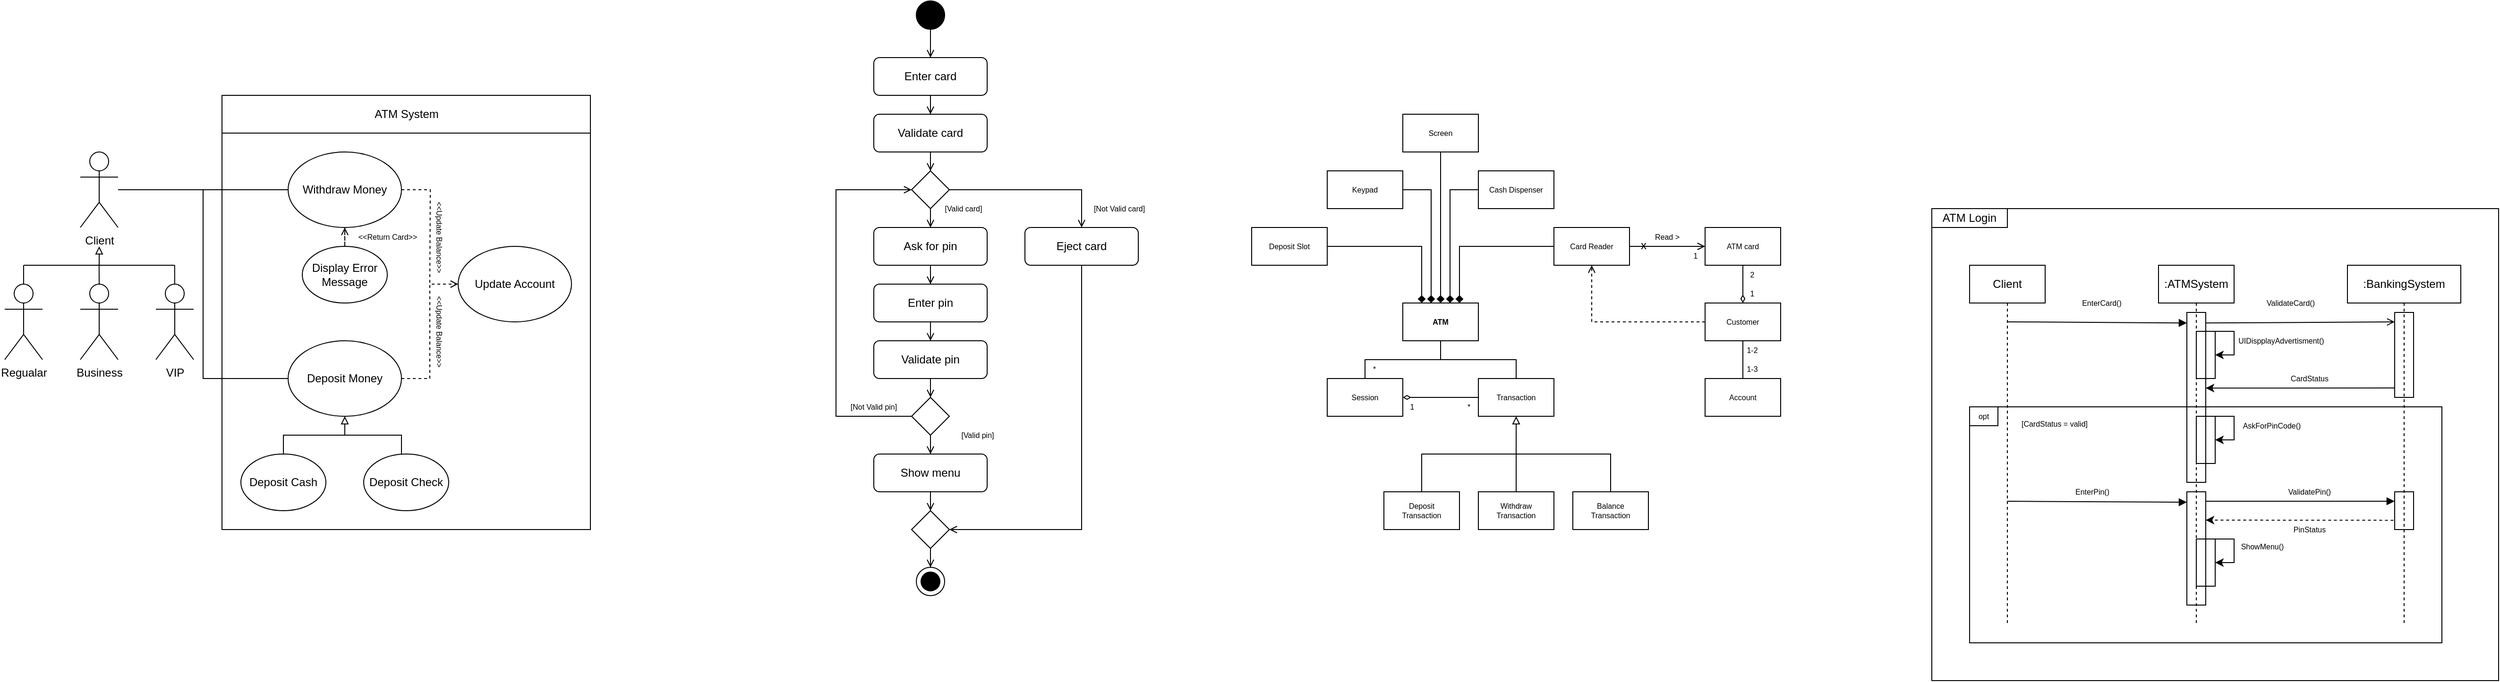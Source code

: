<mxfile version="20.8.20" type="github">
  <diagram name="Page-1" id="Xrk3vmYjyASCG5vWuM8d">
    <mxGraphModel dx="2074" dy="1524" grid="1" gridSize="10" guides="1" tooltips="1" connect="1" arrows="1" fold="1" page="0" pageScale="1" pageWidth="827" pageHeight="1169" math="0" shadow="0">
      <root>
        <mxCell id="0" />
        <mxCell id="1" parent="0" />
        <mxCell id="UOV3KoV53A0_I6vJ0iLD-105" value="" style="rounded=0;whiteSpace=wrap;html=1;fontSize=12;fillColor=none;" vertex="1" parent="1">
          <mxGeometry x="2200" y="190" width="500" height="250" as="geometry" />
        </mxCell>
        <mxCell id="UOV3KoV53A0_I6vJ0iLD-34" value="" style="group" vertex="1" connectable="0" parent="1">
          <mxGeometry x="120" y="-140" width="620" height="460" as="geometry" />
        </mxCell>
        <mxCell id="UOV3KoV53A0_I6vJ0iLD-2" value="" style="rounded=0;whiteSpace=wrap;html=1;fillColor=none;container=0;" vertex="1" parent="UOV3KoV53A0_I6vJ0iLD-34">
          <mxGeometry x="230" width="390" height="460" as="geometry" />
        </mxCell>
        <mxCell id="UOV3KoV53A0_I6vJ0iLD-3" value="" style="rounded=0;whiteSpace=wrap;html=1;fillColor=none;container=0;" vertex="1" parent="UOV3KoV53A0_I6vJ0iLD-34">
          <mxGeometry x="230" y="40" width="390" height="420" as="geometry" />
        </mxCell>
        <mxCell id="47yV9xnVyOMwIdODHVqi-1" value="Client" style="shape=umlActor;verticalLabelPosition=bottom;verticalAlign=top;html=1;outlineConnect=0;container=0;" parent="UOV3KoV53A0_I6vJ0iLD-34" vertex="1">
          <mxGeometry x="80" y="60" width="40" height="80" as="geometry" />
        </mxCell>
        <mxCell id="47yV9xnVyOMwIdODHVqi-2" value="Business" style="shape=umlActor;verticalLabelPosition=bottom;verticalAlign=top;html=1;outlineConnect=0;container=0;" parent="UOV3KoV53A0_I6vJ0iLD-34" vertex="1">
          <mxGeometry x="80" y="200" width="40" height="80" as="geometry" />
        </mxCell>
        <mxCell id="47yV9xnVyOMwIdODHVqi-3" value="Regualar" style="shape=umlActor;verticalLabelPosition=bottom;verticalAlign=top;html=1;outlineConnect=0;container=0;" parent="UOV3KoV53A0_I6vJ0iLD-34" vertex="1">
          <mxGeometry y="200" width="40" height="80" as="geometry" />
        </mxCell>
        <mxCell id="47yV9xnVyOMwIdODHVqi-4" value="VIP" style="shape=umlActor;verticalLabelPosition=bottom;verticalAlign=top;html=1;outlineConnect=0;container=0;" parent="UOV3KoV53A0_I6vJ0iLD-34" vertex="1">
          <mxGeometry x="160" y="200" width="40" height="80" as="geometry" />
        </mxCell>
        <mxCell id="47yV9xnVyOMwIdODHVqi-5" value="" style="endArrow=none;html=1;rounded=0;exitX=0.5;exitY=0;exitDx=0;exitDy=0;exitPerimeter=0;endFill=0;" parent="UOV3KoV53A0_I6vJ0iLD-34" source="47yV9xnVyOMwIdODHVqi-3" edge="1">
          <mxGeometry width="50" height="50" relative="1" as="geometry">
            <mxPoint x="-20" y="170" as="sourcePoint" />
            <mxPoint x="20" y="180" as="targetPoint" />
          </mxGeometry>
        </mxCell>
        <mxCell id="47yV9xnVyOMwIdODHVqi-6" value="" style="endArrow=none;html=1;rounded=0;endFill=0;exitX=0.5;exitY=0;exitDx=0;exitDy=0;exitPerimeter=0;" parent="UOV3KoV53A0_I6vJ0iLD-34" source="47yV9xnVyOMwIdODHVqi-2" edge="1">
          <mxGeometry width="50" height="50" relative="1" as="geometry">
            <mxPoint x="100" y="190" as="sourcePoint" />
            <mxPoint x="99.9" y="180" as="targetPoint" />
          </mxGeometry>
        </mxCell>
        <mxCell id="47yV9xnVyOMwIdODHVqi-7" value="" style="endArrow=none;html=1;rounded=0;exitX=0.5;exitY=0;exitDx=0;exitDy=0;exitPerimeter=0;endFill=0;" parent="UOV3KoV53A0_I6vJ0iLD-34" edge="1">
          <mxGeometry width="50" height="50" relative="1" as="geometry">
            <mxPoint x="179.9" y="200" as="sourcePoint" />
            <mxPoint x="179.9" y="180" as="targetPoint" />
          </mxGeometry>
        </mxCell>
        <mxCell id="47yV9xnVyOMwIdODHVqi-8" value="" style="endArrow=none;html=1;rounded=0;endFill=0;" parent="UOV3KoV53A0_I6vJ0iLD-34" edge="1">
          <mxGeometry width="50" height="50" relative="1" as="geometry">
            <mxPoint x="20" y="180" as="sourcePoint" />
            <mxPoint x="180" y="180" as="targetPoint" />
          </mxGeometry>
        </mxCell>
        <mxCell id="47yV9xnVyOMwIdODHVqi-9" value="" style="endArrow=block;html=1;rounded=0;endFill=0;" parent="UOV3KoV53A0_I6vJ0iLD-34" edge="1">
          <mxGeometry width="50" height="50" relative="1" as="geometry">
            <mxPoint x="100" y="180" as="sourcePoint" />
            <mxPoint x="100" y="160" as="targetPoint" />
          </mxGeometry>
        </mxCell>
        <mxCell id="47yV9xnVyOMwIdODHVqi-25" style="edgeStyle=orthogonalEdgeStyle;rounded=0;orthogonalLoop=1;jettySize=auto;html=1;fontSize=8;endArrow=none;endFill=0;" parent="UOV3KoV53A0_I6vJ0iLD-34" source="47yV9xnVyOMwIdODHVqi-10" target="47yV9xnVyOMwIdODHVqi-1" edge="1">
          <mxGeometry relative="1" as="geometry" />
        </mxCell>
        <mxCell id="47yV9xnVyOMwIdODHVqi-26" style="edgeStyle=orthogonalEdgeStyle;rounded=0;orthogonalLoop=1;jettySize=auto;html=1;fontSize=8;endArrow=none;endFill=0;" parent="UOV3KoV53A0_I6vJ0iLD-34" source="47yV9xnVyOMwIdODHVqi-15" edge="1">
          <mxGeometry relative="1" as="geometry">
            <mxPoint x="120" y="100" as="targetPoint" />
            <Array as="points">
              <mxPoint x="210" y="300" />
              <mxPoint x="210" y="100" />
            </Array>
          </mxGeometry>
        </mxCell>
        <mxCell id="47yV9xnVyOMwIdODHVqi-17" style="edgeStyle=orthogonalEdgeStyle;rounded=0;orthogonalLoop=1;jettySize=auto;html=1;dashed=1;fontSize=8;endArrow=none;endFill=0;" parent="UOV3KoV53A0_I6vJ0iLD-34" source="47yV9xnVyOMwIdODHVqi-10" edge="1">
          <mxGeometry relative="1" as="geometry">
            <mxPoint x="450" y="200" as="targetPoint" />
          </mxGeometry>
        </mxCell>
        <mxCell id="47yV9xnVyOMwIdODHVqi-10" value="Withdraw Money" style="ellipse;whiteSpace=wrap;html=1;container=0;" parent="UOV3KoV53A0_I6vJ0iLD-34" vertex="1">
          <mxGeometry x="300" y="60" width="120" height="80" as="geometry" />
        </mxCell>
        <mxCell id="47yV9xnVyOMwIdODHVqi-12" style="edgeStyle=orthogonalEdgeStyle;rounded=0;orthogonalLoop=1;jettySize=auto;html=1;entryX=0.5;entryY=1;entryDx=0;entryDy=0;endArrow=open;endFill=0;dashed=1;" parent="UOV3KoV53A0_I6vJ0iLD-34" source="47yV9xnVyOMwIdODHVqi-11" target="47yV9xnVyOMwIdODHVqi-10" edge="1">
          <mxGeometry relative="1" as="geometry" />
        </mxCell>
        <mxCell id="47yV9xnVyOMwIdODHVqi-11" value="Display Error Message" style="ellipse;whiteSpace=wrap;html=1;container=0;" parent="UOV3KoV53A0_I6vJ0iLD-34" vertex="1">
          <mxGeometry x="315" y="160" width="90" height="60" as="geometry" />
        </mxCell>
        <mxCell id="47yV9xnVyOMwIdODHVqi-13" value="&amp;lt;&amp;lt;Return Card&amp;gt;&amp;gt;" style="text;html=1;align=center;verticalAlign=middle;resizable=0;points=[];autosize=1;strokeColor=none;fillColor=none;rotation=0;fontSize=8;container=0;" parent="UOV3KoV53A0_I6vJ0iLD-34" vertex="1">
          <mxGeometry x="360" y="140" width="90" height="20" as="geometry" />
        </mxCell>
        <mxCell id="47yV9xnVyOMwIdODHVqi-14" value="Update Account" style="ellipse;whiteSpace=wrap;html=1;container=0;" parent="UOV3KoV53A0_I6vJ0iLD-34" vertex="1">
          <mxGeometry x="480" y="160" width="120" height="80" as="geometry" />
        </mxCell>
        <mxCell id="47yV9xnVyOMwIdODHVqi-16" style="edgeStyle=orthogonalEdgeStyle;rounded=0;orthogonalLoop=1;jettySize=auto;html=1;entryX=0;entryY=0.5;entryDx=0;entryDy=0;dashed=1;fontSize=8;endArrow=open;endFill=0;" parent="UOV3KoV53A0_I6vJ0iLD-34" source="47yV9xnVyOMwIdODHVqi-15" target="47yV9xnVyOMwIdODHVqi-14" edge="1">
          <mxGeometry relative="1" as="geometry" />
        </mxCell>
        <mxCell id="47yV9xnVyOMwIdODHVqi-15" value="Deposit Money" style="ellipse;whiteSpace=wrap;html=1;container=0;" parent="UOV3KoV53A0_I6vJ0iLD-34" vertex="1">
          <mxGeometry x="300" y="260" width="120" height="80" as="geometry" />
        </mxCell>
        <mxCell id="47yV9xnVyOMwIdODHVqi-18" value="&amp;lt;&amp;lt;Update Balance&amp;gt;&amp;gt;" style="text;html=1;align=center;verticalAlign=middle;resizable=0;points=[];autosize=1;strokeColor=none;fillColor=none;rotation=90;fontSize=8;container=0;" parent="UOV3KoV53A0_I6vJ0iLD-34" vertex="1">
          <mxGeometry x="410" y="140" width="100" height="20" as="geometry" />
        </mxCell>
        <mxCell id="47yV9xnVyOMwIdODHVqi-19" value="&amp;lt;&amp;lt;Update Balance&amp;gt;&amp;gt;" style="text;html=1;align=center;verticalAlign=middle;resizable=0;points=[];autosize=1;strokeColor=none;fillColor=none;rotation=90;fontSize=8;container=0;" parent="UOV3KoV53A0_I6vJ0iLD-34" vertex="1">
          <mxGeometry x="410" y="240" width="100" height="20" as="geometry" />
        </mxCell>
        <mxCell id="47yV9xnVyOMwIdODHVqi-23" style="edgeStyle=orthogonalEdgeStyle;rounded=0;orthogonalLoop=1;jettySize=auto;html=1;entryX=0.5;entryY=1;entryDx=0;entryDy=0;fontSize=8;endArrow=block;endFill=0;" parent="UOV3KoV53A0_I6vJ0iLD-34" source="47yV9xnVyOMwIdODHVqi-20" target="47yV9xnVyOMwIdODHVqi-15" edge="1">
          <mxGeometry relative="1" as="geometry" />
        </mxCell>
        <mxCell id="47yV9xnVyOMwIdODHVqi-20" value="Deposit Cash" style="ellipse;whiteSpace=wrap;html=1;container=0;" parent="UOV3KoV53A0_I6vJ0iLD-34" vertex="1">
          <mxGeometry x="250" y="380" width="90" height="60" as="geometry" />
        </mxCell>
        <mxCell id="47yV9xnVyOMwIdODHVqi-24" style="edgeStyle=orthogonalEdgeStyle;rounded=0;orthogonalLoop=1;jettySize=auto;html=1;fontSize=8;endArrow=none;endFill=0;" parent="UOV3KoV53A0_I6vJ0iLD-34" source="47yV9xnVyOMwIdODHVqi-21" edge="1">
          <mxGeometry relative="1" as="geometry">
            <mxPoint x="360" y="360" as="targetPoint" />
            <Array as="points">
              <mxPoint x="420" y="360" />
            </Array>
          </mxGeometry>
        </mxCell>
        <mxCell id="47yV9xnVyOMwIdODHVqi-21" value="Deposit Check" style="ellipse;whiteSpace=wrap;html=1;container=0;" parent="UOV3KoV53A0_I6vJ0iLD-34" vertex="1">
          <mxGeometry x="380" y="380" width="90" height="60" as="geometry" />
        </mxCell>
        <mxCell id="UOV3KoV53A0_I6vJ0iLD-4" value="ATM System" style="text;html=1;strokeColor=none;fillColor=none;align=center;verticalAlign=middle;whiteSpace=wrap;rounded=0;container=0;" vertex="1" parent="UOV3KoV53A0_I6vJ0iLD-34">
          <mxGeometry x="387.5" width="75" height="40" as="geometry" />
        </mxCell>
        <mxCell id="UOV3KoV53A0_I6vJ0iLD-39" value="" style="group" vertex="1" connectable="0" parent="1">
          <mxGeometry x="1000" y="-240" width="330" height="630" as="geometry" />
        </mxCell>
        <mxCell id="UOV3KoV53A0_I6vJ0iLD-7" value="Enter card" style="rounded=1;whiteSpace=wrap;html=1;fillColor=none;" vertex="1" parent="UOV3KoV53A0_I6vJ0iLD-39">
          <mxGeometry x="40" y="60" width="120" height="40" as="geometry" />
        </mxCell>
        <mxCell id="UOV3KoV53A0_I6vJ0iLD-8" value="Validate card" style="rounded=1;whiteSpace=wrap;html=1;fillColor=none;" vertex="1" parent="UOV3KoV53A0_I6vJ0iLD-39">
          <mxGeometry x="40" y="120" width="120" height="40" as="geometry" />
        </mxCell>
        <mxCell id="UOV3KoV53A0_I6vJ0iLD-16" style="edgeStyle=orthogonalEdgeStyle;rounded=0;orthogonalLoop=1;jettySize=auto;html=1;entryX=0.5;entryY=0;entryDx=0;entryDy=0;startArrow=none;startFill=0;endArrow=open;endFill=0;" edge="1" parent="UOV3KoV53A0_I6vJ0iLD-39" source="UOV3KoV53A0_I6vJ0iLD-7" target="UOV3KoV53A0_I6vJ0iLD-8">
          <mxGeometry relative="1" as="geometry" />
        </mxCell>
        <mxCell id="UOV3KoV53A0_I6vJ0iLD-9" value="Ask for pin" style="rounded=1;whiteSpace=wrap;html=1;fillColor=none;" vertex="1" parent="UOV3KoV53A0_I6vJ0iLD-39">
          <mxGeometry x="40" y="240" width="120" height="40" as="geometry" />
        </mxCell>
        <mxCell id="UOV3KoV53A0_I6vJ0iLD-10" value="Enter pin" style="rounded=1;whiteSpace=wrap;html=1;fillColor=none;" vertex="1" parent="UOV3KoV53A0_I6vJ0iLD-39">
          <mxGeometry x="40" y="300" width="120" height="40" as="geometry" />
        </mxCell>
        <mxCell id="UOV3KoV53A0_I6vJ0iLD-22" style="edgeStyle=orthogonalEdgeStyle;rounded=0;orthogonalLoop=1;jettySize=auto;html=1;entryX=0.5;entryY=0;entryDx=0;entryDy=0;startArrow=none;startFill=0;endArrow=open;endFill=0;" edge="1" parent="UOV3KoV53A0_I6vJ0iLD-39" source="UOV3KoV53A0_I6vJ0iLD-9" target="UOV3KoV53A0_I6vJ0iLD-10">
          <mxGeometry relative="1" as="geometry" />
        </mxCell>
        <mxCell id="UOV3KoV53A0_I6vJ0iLD-11" value="Validate pin" style="rounded=1;whiteSpace=wrap;html=1;fillColor=none;" vertex="1" parent="UOV3KoV53A0_I6vJ0iLD-39">
          <mxGeometry x="40" y="360" width="120" height="40" as="geometry" />
        </mxCell>
        <mxCell id="UOV3KoV53A0_I6vJ0iLD-23" style="edgeStyle=orthogonalEdgeStyle;rounded=0;orthogonalLoop=1;jettySize=auto;html=1;startArrow=none;startFill=0;endArrow=open;endFill=0;" edge="1" parent="UOV3KoV53A0_I6vJ0iLD-39" source="UOV3KoV53A0_I6vJ0iLD-10" target="UOV3KoV53A0_I6vJ0iLD-11">
          <mxGeometry relative="1" as="geometry" />
        </mxCell>
        <mxCell id="UOV3KoV53A0_I6vJ0iLD-12" value="Eject card" style="rounded=1;whiteSpace=wrap;html=1;fillColor=none;" vertex="1" parent="UOV3KoV53A0_I6vJ0iLD-39">
          <mxGeometry x="200" y="240" width="120" height="40" as="geometry" />
        </mxCell>
        <mxCell id="UOV3KoV53A0_I6vJ0iLD-13" value="Show menu" style="rounded=1;whiteSpace=wrap;html=1;fillColor=none;" vertex="1" parent="UOV3KoV53A0_I6vJ0iLD-39">
          <mxGeometry x="40" y="480" width="120" height="40" as="geometry" />
        </mxCell>
        <mxCell id="UOV3KoV53A0_I6vJ0iLD-15" style="edgeStyle=orthogonalEdgeStyle;rounded=0;orthogonalLoop=1;jettySize=auto;html=1;entryX=0.5;entryY=0;entryDx=0;entryDy=0;endArrow=open;endFill=0;" edge="1" parent="UOV3KoV53A0_I6vJ0iLD-39" source="UOV3KoV53A0_I6vJ0iLD-14" target="UOV3KoV53A0_I6vJ0iLD-7">
          <mxGeometry relative="1" as="geometry" />
        </mxCell>
        <mxCell id="UOV3KoV53A0_I6vJ0iLD-14" value="" style="ellipse;whiteSpace=wrap;html=1;fillColor=#000000;" vertex="1" parent="UOV3KoV53A0_I6vJ0iLD-39">
          <mxGeometry x="85" width="30" height="30" as="geometry" />
        </mxCell>
        <mxCell id="UOV3KoV53A0_I6vJ0iLD-21" style="edgeStyle=orthogonalEdgeStyle;rounded=0;orthogonalLoop=1;jettySize=auto;html=1;entryX=0.5;entryY=0;entryDx=0;entryDy=0;startArrow=none;startFill=0;endArrow=open;endFill=0;" edge="1" parent="UOV3KoV53A0_I6vJ0iLD-39" source="UOV3KoV53A0_I6vJ0iLD-17" target="UOV3KoV53A0_I6vJ0iLD-9">
          <mxGeometry relative="1" as="geometry" />
        </mxCell>
        <mxCell id="UOV3KoV53A0_I6vJ0iLD-27" style="edgeStyle=orthogonalEdgeStyle;rounded=0;orthogonalLoop=1;jettySize=auto;html=1;entryX=0.5;entryY=0;entryDx=0;entryDy=0;startArrow=none;startFill=0;endArrow=open;endFill=0;" edge="1" parent="UOV3KoV53A0_I6vJ0iLD-39" source="UOV3KoV53A0_I6vJ0iLD-17" target="UOV3KoV53A0_I6vJ0iLD-12">
          <mxGeometry relative="1" as="geometry" />
        </mxCell>
        <mxCell id="UOV3KoV53A0_I6vJ0iLD-17" value="" style="rhombus;whiteSpace=wrap;html=1;fillColor=none;" vertex="1" parent="UOV3KoV53A0_I6vJ0iLD-39">
          <mxGeometry x="80" y="180" width="40" height="40" as="geometry" />
        </mxCell>
        <mxCell id="UOV3KoV53A0_I6vJ0iLD-20" style="edgeStyle=orthogonalEdgeStyle;rounded=0;orthogonalLoop=1;jettySize=auto;html=1;entryX=0.5;entryY=0;entryDx=0;entryDy=0;startArrow=none;startFill=0;endArrow=open;endFill=0;" edge="1" parent="UOV3KoV53A0_I6vJ0iLD-39" source="UOV3KoV53A0_I6vJ0iLD-8" target="UOV3KoV53A0_I6vJ0iLD-17">
          <mxGeometry relative="1" as="geometry" />
        </mxCell>
        <mxCell id="UOV3KoV53A0_I6vJ0iLD-25" style="edgeStyle=orthogonalEdgeStyle;rounded=0;orthogonalLoop=1;jettySize=auto;html=1;startArrow=none;startFill=0;endArrow=open;endFill=0;" edge="1" parent="UOV3KoV53A0_I6vJ0iLD-39" source="UOV3KoV53A0_I6vJ0iLD-18" target="UOV3KoV53A0_I6vJ0iLD-13">
          <mxGeometry relative="1" as="geometry" />
        </mxCell>
        <mxCell id="UOV3KoV53A0_I6vJ0iLD-32" style="edgeStyle=orthogonalEdgeStyle;rounded=0;orthogonalLoop=1;jettySize=auto;html=1;entryX=0;entryY=0.5;entryDx=0;entryDy=0;startArrow=none;startFill=0;endArrow=open;endFill=0;" edge="1" parent="UOV3KoV53A0_I6vJ0iLD-39" source="UOV3KoV53A0_I6vJ0iLD-18" target="UOV3KoV53A0_I6vJ0iLD-17">
          <mxGeometry relative="1" as="geometry">
            <Array as="points">
              <mxPoint y="440" />
              <mxPoint y="200" />
            </Array>
          </mxGeometry>
        </mxCell>
        <mxCell id="UOV3KoV53A0_I6vJ0iLD-18" value="" style="rhombus;whiteSpace=wrap;html=1;fillColor=none;" vertex="1" parent="UOV3KoV53A0_I6vJ0iLD-39">
          <mxGeometry x="80" y="420" width="40" height="40" as="geometry" />
        </mxCell>
        <mxCell id="UOV3KoV53A0_I6vJ0iLD-24" style="edgeStyle=orthogonalEdgeStyle;rounded=0;orthogonalLoop=1;jettySize=auto;html=1;startArrow=none;startFill=0;endArrow=open;endFill=0;" edge="1" parent="UOV3KoV53A0_I6vJ0iLD-39" source="UOV3KoV53A0_I6vJ0iLD-11" target="UOV3KoV53A0_I6vJ0iLD-18">
          <mxGeometry relative="1" as="geometry" />
        </mxCell>
        <mxCell id="UOV3KoV53A0_I6vJ0iLD-19" value="" style="rhombus;whiteSpace=wrap;html=1;fillColor=none;" vertex="1" parent="UOV3KoV53A0_I6vJ0iLD-39">
          <mxGeometry x="80" y="540" width="40" height="40" as="geometry" />
        </mxCell>
        <mxCell id="UOV3KoV53A0_I6vJ0iLD-31" style="edgeStyle=orthogonalEdgeStyle;rounded=0;orthogonalLoop=1;jettySize=auto;html=1;entryX=1;entryY=0.5;entryDx=0;entryDy=0;startArrow=none;startFill=0;endArrow=open;endFill=0;" edge="1" parent="UOV3KoV53A0_I6vJ0iLD-39" source="UOV3KoV53A0_I6vJ0iLD-12" target="UOV3KoV53A0_I6vJ0iLD-19">
          <mxGeometry relative="1" as="geometry">
            <Array as="points">
              <mxPoint x="260" y="560" />
            </Array>
          </mxGeometry>
        </mxCell>
        <mxCell id="UOV3KoV53A0_I6vJ0iLD-26" style="edgeStyle=orthogonalEdgeStyle;rounded=0;orthogonalLoop=1;jettySize=auto;html=1;startArrow=none;startFill=0;endArrow=open;endFill=0;" edge="1" parent="UOV3KoV53A0_I6vJ0iLD-39" source="UOV3KoV53A0_I6vJ0iLD-13" target="UOV3KoV53A0_I6vJ0iLD-19">
          <mxGeometry relative="1" as="geometry" />
        </mxCell>
        <mxCell id="UOV3KoV53A0_I6vJ0iLD-28" value="" style="ellipse;whiteSpace=wrap;html=1;fillColor=none;" vertex="1" parent="UOV3KoV53A0_I6vJ0iLD-39">
          <mxGeometry x="85" y="600" width="30" height="30" as="geometry" />
        </mxCell>
        <mxCell id="UOV3KoV53A0_I6vJ0iLD-30" style="edgeStyle=orthogonalEdgeStyle;rounded=0;orthogonalLoop=1;jettySize=auto;html=1;entryX=0.5;entryY=0;entryDx=0;entryDy=0;startArrow=none;startFill=0;endArrow=open;endFill=0;" edge="1" parent="UOV3KoV53A0_I6vJ0iLD-39" source="UOV3KoV53A0_I6vJ0iLD-19" target="UOV3KoV53A0_I6vJ0iLD-28">
          <mxGeometry relative="1" as="geometry" />
        </mxCell>
        <mxCell id="UOV3KoV53A0_I6vJ0iLD-29" value="" style="ellipse;whiteSpace=wrap;html=1;fillColor=#000000;" vertex="1" parent="UOV3KoV53A0_I6vJ0iLD-39">
          <mxGeometry x="90" y="605" width="20" height="20" as="geometry" />
        </mxCell>
        <mxCell id="UOV3KoV53A0_I6vJ0iLD-33" value="[Valid card]" style="text;html=1;strokeColor=none;fillColor=none;align=center;verticalAlign=middle;whiteSpace=wrap;rounded=0;fontSize=8;" vertex="1" parent="UOV3KoV53A0_I6vJ0iLD-39">
          <mxGeometry x="110" y="210" width="50" height="20" as="geometry" />
        </mxCell>
        <mxCell id="UOV3KoV53A0_I6vJ0iLD-35" value="[Not Valid card]" style="text;html=1;strokeColor=none;fillColor=none;align=center;verticalAlign=middle;whiteSpace=wrap;rounded=0;fontSize=8;" vertex="1" parent="UOV3KoV53A0_I6vJ0iLD-39">
          <mxGeometry x="270" y="210" width="60" height="20" as="geometry" />
        </mxCell>
        <mxCell id="UOV3KoV53A0_I6vJ0iLD-37" value="[Not Valid pin]" style="text;html=1;strokeColor=none;fillColor=none;align=center;verticalAlign=middle;whiteSpace=wrap;rounded=0;fontSize=8;" vertex="1" parent="UOV3KoV53A0_I6vJ0iLD-39">
          <mxGeometry x="10" y="420" width="60" height="20" as="geometry" />
        </mxCell>
        <mxCell id="UOV3KoV53A0_I6vJ0iLD-38" value="[Valid pin]" style="text;html=1;strokeColor=none;fillColor=none;align=center;verticalAlign=middle;whiteSpace=wrap;rounded=0;fontSize=8;" vertex="1" parent="UOV3KoV53A0_I6vJ0iLD-39">
          <mxGeometry x="120" y="450" width="60" height="20" as="geometry" />
        </mxCell>
        <mxCell id="UOV3KoV53A0_I6vJ0iLD-88" value="" style="group" vertex="1" connectable="0" parent="1">
          <mxGeometry x="1440" y="-120" width="560" height="440" as="geometry" />
        </mxCell>
        <mxCell id="UOV3KoV53A0_I6vJ0iLD-40" value="Screen" style="rounded=0;whiteSpace=wrap;html=1;fontSize=8;fillColor=none;" vertex="1" parent="UOV3KoV53A0_I6vJ0iLD-88">
          <mxGeometry x="160" width="80" height="40" as="geometry" />
        </mxCell>
        <mxCell id="UOV3KoV53A0_I6vJ0iLD-42" value="Keypad" style="rounded=0;whiteSpace=wrap;html=1;fontSize=8;fillColor=none;" vertex="1" parent="UOV3KoV53A0_I6vJ0iLD-88">
          <mxGeometry x="80" y="60" width="80" height="40" as="geometry" />
        </mxCell>
        <mxCell id="UOV3KoV53A0_I6vJ0iLD-43" value="Cash Dispenser" style="rounded=0;whiteSpace=wrap;html=1;fontSize=8;fillColor=none;" vertex="1" parent="UOV3KoV53A0_I6vJ0iLD-88">
          <mxGeometry x="240" y="60" width="80" height="40" as="geometry" />
        </mxCell>
        <mxCell id="UOV3KoV53A0_I6vJ0iLD-44" value="Card Reader" style="rounded=0;whiteSpace=wrap;html=1;fontSize=8;fillColor=none;" vertex="1" parent="UOV3KoV53A0_I6vJ0iLD-88">
          <mxGeometry x="320" y="120" width="80" height="40" as="geometry" />
        </mxCell>
        <mxCell id="UOV3KoV53A0_I6vJ0iLD-45" value="Deposit Slot" style="rounded=0;whiteSpace=wrap;html=1;fontSize=8;fillColor=none;" vertex="1" parent="UOV3KoV53A0_I6vJ0iLD-88">
          <mxGeometry y="120" width="80" height="40" as="geometry" />
        </mxCell>
        <mxCell id="UOV3KoV53A0_I6vJ0iLD-46" value="&lt;b&gt;ATM&lt;/b&gt;" style="rounded=0;whiteSpace=wrap;html=1;fontSize=8;fillColor=none;" vertex="1" parent="UOV3KoV53A0_I6vJ0iLD-88">
          <mxGeometry x="160" y="200" width="80" height="40" as="geometry" />
        </mxCell>
        <mxCell id="UOV3KoV53A0_I6vJ0iLD-65" style="edgeStyle=orthogonalEdgeStyle;rounded=0;orthogonalLoop=1;jettySize=auto;html=1;entryX=0.5;entryY=0;entryDx=0;entryDy=0;fontSize=8;startArrow=none;startFill=0;endArrow=diamond;endFill=1;" edge="1" parent="UOV3KoV53A0_I6vJ0iLD-88" source="UOV3KoV53A0_I6vJ0iLD-40" target="UOV3KoV53A0_I6vJ0iLD-46">
          <mxGeometry relative="1" as="geometry" />
        </mxCell>
        <mxCell id="UOV3KoV53A0_I6vJ0iLD-66" style="edgeStyle=orthogonalEdgeStyle;rounded=0;orthogonalLoop=1;jettySize=auto;html=1;entryX=0.375;entryY=0;entryDx=0;entryDy=0;entryPerimeter=0;fontSize=8;startArrow=none;startFill=0;endArrow=diamond;endFill=1;" edge="1" parent="UOV3KoV53A0_I6vJ0iLD-88" source="UOV3KoV53A0_I6vJ0iLD-42" target="UOV3KoV53A0_I6vJ0iLD-46">
          <mxGeometry relative="1" as="geometry">
            <Array as="points">
              <mxPoint x="190" y="80" />
            </Array>
          </mxGeometry>
        </mxCell>
        <mxCell id="UOV3KoV53A0_I6vJ0iLD-67" style="edgeStyle=orthogonalEdgeStyle;rounded=0;orthogonalLoop=1;jettySize=auto;html=1;entryX=0.625;entryY=0;entryDx=0;entryDy=0;entryPerimeter=0;fontSize=8;startArrow=none;startFill=0;endArrow=diamond;endFill=1;" edge="1" parent="UOV3KoV53A0_I6vJ0iLD-88" source="UOV3KoV53A0_I6vJ0iLD-43" target="UOV3KoV53A0_I6vJ0iLD-46">
          <mxGeometry relative="1" as="geometry">
            <Array as="points">
              <mxPoint x="210" y="80" />
            </Array>
          </mxGeometry>
        </mxCell>
        <mxCell id="UOV3KoV53A0_I6vJ0iLD-68" style="edgeStyle=orthogonalEdgeStyle;rounded=0;orthogonalLoop=1;jettySize=auto;html=1;entryX=0.75;entryY=0;entryDx=0;entryDy=0;fontSize=8;startArrow=none;startFill=0;endArrow=diamond;endFill=1;" edge="1" parent="UOV3KoV53A0_I6vJ0iLD-88" source="UOV3KoV53A0_I6vJ0iLD-44" target="UOV3KoV53A0_I6vJ0iLD-46">
          <mxGeometry relative="1" as="geometry" />
        </mxCell>
        <mxCell id="UOV3KoV53A0_I6vJ0iLD-69" style="edgeStyle=orthogonalEdgeStyle;rounded=0;orthogonalLoop=1;jettySize=auto;html=1;entryX=0.25;entryY=0;entryDx=0;entryDy=0;fontSize=8;startArrow=none;startFill=0;endArrow=diamond;endFill=1;" edge="1" parent="UOV3KoV53A0_I6vJ0iLD-88" source="UOV3KoV53A0_I6vJ0iLD-45" target="UOV3KoV53A0_I6vJ0iLD-46">
          <mxGeometry relative="1" as="geometry" />
        </mxCell>
        <mxCell id="UOV3KoV53A0_I6vJ0iLD-47" value="ATM card" style="rounded=0;whiteSpace=wrap;html=1;fontSize=8;fillColor=none;" vertex="1" parent="UOV3KoV53A0_I6vJ0iLD-88">
          <mxGeometry x="480" y="120" width="80" height="40" as="geometry" />
        </mxCell>
        <mxCell id="UOV3KoV53A0_I6vJ0iLD-70" style="edgeStyle=orthogonalEdgeStyle;rounded=0;orthogonalLoop=1;jettySize=auto;html=1;entryX=0;entryY=0.5;entryDx=0;entryDy=0;fontSize=8;startArrow=none;startFill=0;endArrow=open;endFill=0;" edge="1" parent="UOV3KoV53A0_I6vJ0iLD-88" source="UOV3KoV53A0_I6vJ0iLD-44" target="UOV3KoV53A0_I6vJ0iLD-47">
          <mxGeometry relative="1" as="geometry" />
        </mxCell>
        <mxCell id="UOV3KoV53A0_I6vJ0iLD-73" style="edgeStyle=orthogonalEdgeStyle;rounded=0;orthogonalLoop=1;jettySize=auto;html=1;entryX=0.5;entryY=1;entryDx=0;entryDy=0;fontSize=8;startArrow=none;startFill=0;endArrow=open;endFill=0;dashed=1;" edge="1" parent="UOV3KoV53A0_I6vJ0iLD-88" source="UOV3KoV53A0_I6vJ0iLD-48" target="UOV3KoV53A0_I6vJ0iLD-44">
          <mxGeometry relative="1" as="geometry" />
        </mxCell>
        <mxCell id="UOV3KoV53A0_I6vJ0iLD-48" value="Customer" style="rounded=0;whiteSpace=wrap;html=1;fontSize=8;fillColor=none;" vertex="1" parent="UOV3KoV53A0_I6vJ0iLD-88">
          <mxGeometry x="480" y="200" width="80" height="40" as="geometry" />
        </mxCell>
        <mxCell id="UOV3KoV53A0_I6vJ0iLD-71" style="edgeStyle=orthogonalEdgeStyle;rounded=0;orthogonalLoop=1;jettySize=auto;html=1;fontSize=8;startArrow=none;startFill=0;endArrow=diamondThin;endFill=0;" edge="1" parent="UOV3KoV53A0_I6vJ0iLD-88" source="UOV3KoV53A0_I6vJ0iLD-47" target="UOV3KoV53A0_I6vJ0iLD-48">
          <mxGeometry relative="1" as="geometry" />
        </mxCell>
        <mxCell id="UOV3KoV53A0_I6vJ0iLD-49" value="Account" style="rounded=0;whiteSpace=wrap;html=1;fontSize=8;fillColor=none;" vertex="1" parent="UOV3KoV53A0_I6vJ0iLD-88">
          <mxGeometry x="480" y="280" width="80" height="40" as="geometry" />
        </mxCell>
        <mxCell id="UOV3KoV53A0_I6vJ0iLD-72" style="edgeStyle=orthogonalEdgeStyle;rounded=0;orthogonalLoop=1;jettySize=auto;html=1;fontSize=8;startArrow=none;startFill=0;endArrow=none;endFill=0;" edge="1" parent="UOV3KoV53A0_I6vJ0iLD-88" source="UOV3KoV53A0_I6vJ0iLD-48" target="UOV3KoV53A0_I6vJ0iLD-49">
          <mxGeometry relative="1" as="geometry" />
        </mxCell>
        <mxCell id="UOV3KoV53A0_I6vJ0iLD-60" style="edgeStyle=orthogonalEdgeStyle;rounded=0;orthogonalLoop=1;jettySize=auto;html=1;entryX=0.5;entryY=1;entryDx=0;entryDy=0;fontSize=8;startArrow=none;startFill=0;endArrow=none;endFill=0;" edge="1" parent="UOV3KoV53A0_I6vJ0iLD-88" source="UOV3KoV53A0_I6vJ0iLD-50" target="UOV3KoV53A0_I6vJ0iLD-46">
          <mxGeometry relative="1" as="geometry" />
        </mxCell>
        <mxCell id="UOV3KoV53A0_I6vJ0iLD-50" value="Session" style="rounded=0;whiteSpace=wrap;html=1;fontSize=8;fillColor=none;" vertex="1" parent="UOV3KoV53A0_I6vJ0iLD-88">
          <mxGeometry x="80" y="280" width="80" height="40" as="geometry" />
        </mxCell>
        <mxCell id="UOV3KoV53A0_I6vJ0iLD-59" style="edgeStyle=orthogonalEdgeStyle;rounded=0;orthogonalLoop=1;jettySize=auto;html=1;entryX=1;entryY=0.5;entryDx=0;entryDy=0;fontSize=8;startArrow=none;startFill=0;endArrow=diamondThin;endFill=0;" edge="1" parent="UOV3KoV53A0_I6vJ0iLD-88" source="UOV3KoV53A0_I6vJ0iLD-51" target="UOV3KoV53A0_I6vJ0iLD-50">
          <mxGeometry relative="1" as="geometry" />
        </mxCell>
        <mxCell id="UOV3KoV53A0_I6vJ0iLD-61" style="edgeStyle=orthogonalEdgeStyle;rounded=0;orthogonalLoop=1;jettySize=auto;html=1;entryX=0.5;entryY=1;entryDx=0;entryDy=0;fontSize=8;startArrow=none;startFill=0;endArrow=none;endFill=0;" edge="1" parent="UOV3KoV53A0_I6vJ0iLD-88" source="UOV3KoV53A0_I6vJ0iLD-51" target="UOV3KoV53A0_I6vJ0iLD-46">
          <mxGeometry relative="1" as="geometry" />
        </mxCell>
        <mxCell id="UOV3KoV53A0_I6vJ0iLD-51" value="Transaction" style="rounded=0;whiteSpace=wrap;html=1;fontSize=8;fillColor=none;" vertex="1" parent="UOV3KoV53A0_I6vJ0iLD-88">
          <mxGeometry x="240" y="280" width="80" height="40" as="geometry" />
        </mxCell>
        <mxCell id="UOV3KoV53A0_I6vJ0iLD-56" style="edgeStyle=orthogonalEdgeStyle;rounded=0;orthogonalLoop=1;jettySize=auto;html=1;fontSize=8;startArrow=none;startFill=0;endArrow=none;endFill=0;" edge="1" parent="UOV3KoV53A0_I6vJ0iLD-88" source="UOV3KoV53A0_I6vJ0iLD-52">
          <mxGeometry relative="1" as="geometry">
            <mxPoint x="280" y="360" as="targetPoint" />
            <Array as="points">
              <mxPoint x="180" y="360" />
            </Array>
          </mxGeometry>
        </mxCell>
        <mxCell id="UOV3KoV53A0_I6vJ0iLD-52" value="Deposit &lt;br&gt;Transaction" style="rounded=0;whiteSpace=wrap;html=1;fontSize=8;fillColor=none;" vertex="1" parent="UOV3KoV53A0_I6vJ0iLD-88">
          <mxGeometry x="140" y="400" width="80" height="40" as="geometry" />
        </mxCell>
        <mxCell id="UOV3KoV53A0_I6vJ0iLD-55" style="edgeStyle=orthogonalEdgeStyle;rounded=0;orthogonalLoop=1;jettySize=auto;html=1;fontSize=8;startArrow=none;startFill=0;endArrow=block;endFill=0;" edge="1" parent="UOV3KoV53A0_I6vJ0iLD-88" source="UOV3KoV53A0_I6vJ0iLD-53" target="UOV3KoV53A0_I6vJ0iLD-51">
          <mxGeometry relative="1" as="geometry" />
        </mxCell>
        <mxCell id="UOV3KoV53A0_I6vJ0iLD-58" value="" style="edgeStyle=orthogonalEdgeStyle;rounded=0;orthogonalLoop=1;jettySize=auto;html=1;fontSize=8;startArrow=none;startFill=0;endArrow=none;endFill=0;" edge="1" parent="UOV3KoV53A0_I6vJ0iLD-88" source="UOV3KoV53A0_I6vJ0iLD-53">
          <mxGeometry relative="1" as="geometry">
            <mxPoint x="280" y="330" as="targetPoint" />
          </mxGeometry>
        </mxCell>
        <mxCell id="UOV3KoV53A0_I6vJ0iLD-53" value="Withdraw&lt;br&gt;Transaction" style="rounded=0;whiteSpace=wrap;html=1;fontSize=8;fillColor=none;" vertex="1" parent="UOV3KoV53A0_I6vJ0iLD-88">
          <mxGeometry x="240" y="400" width="80" height="40" as="geometry" />
        </mxCell>
        <mxCell id="UOV3KoV53A0_I6vJ0iLD-57" style="edgeStyle=orthogonalEdgeStyle;rounded=0;orthogonalLoop=1;jettySize=auto;html=1;fontSize=8;startArrow=none;startFill=0;endArrow=none;endFill=0;" edge="1" parent="UOV3KoV53A0_I6vJ0iLD-88" source="UOV3KoV53A0_I6vJ0iLD-54">
          <mxGeometry relative="1" as="geometry">
            <mxPoint x="280" y="360" as="targetPoint" />
            <Array as="points">
              <mxPoint x="380" y="360" />
            </Array>
          </mxGeometry>
        </mxCell>
        <mxCell id="UOV3KoV53A0_I6vJ0iLD-54" value="Balance&lt;br&gt;Transaction" style="rounded=0;whiteSpace=wrap;html=1;fontSize=8;fillColor=none;" vertex="1" parent="UOV3KoV53A0_I6vJ0iLD-88">
          <mxGeometry x="340" y="400" width="80" height="40" as="geometry" />
        </mxCell>
        <mxCell id="UOV3KoV53A0_I6vJ0iLD-74" value="Read &amp;gt;" style="text;html=1;strokeColor=none;fillColor=none;align=center;verticalAlign=middle;whiteSpace=wrap;rounded=0;fontSize=8;" vertex="1" parent="UOV3KoV53A0_I6vJ0iLD-88">
          <mxGeometry x="420" y="120" width="40" height="20" as="geometry" />
        </mxCell>
        <mxCell id="UOV3KoV53A0_I6vJ0iLD-75" value="x" style="text;html=1;strokeColor=none;fillColor=none;align=center;verticalAlign=middle;whiteSpace=wrap;rounded=0;fontSize=12;" vertex="1" parent="UOV3KoV53A0_I6vJ0iLD-88">
          <mxGeometry x="410" y="129" width="10" height="20" as="geometry" />
        </mxCell>
        <mxCell id="UOV3KoV53A0_I6vJ0iLD-80" value="1" style="text;html=1;strokeColor=none;fillColor=none;align=center;verticalAlign=middle;whiteSpace=wrap;rounded=0;fontSize=8;" vertex="1" parent="UOV3KoV53A0_I6vJ0iLD-88">
          <mxGeometry x="160" y="300" width="20" height="20" as="geometry" />
        </mxCell>
        <mxCell id="UOV3KoV53A0_I6vJ0iLD-81" value="*" style="text;html=1;strokeColor=none;fillColor=none;align=center;verticalAlign=middle;whiteSpace=wrap;rounded=0;fontSize=8;" vertex="1" parent="UOV3KoV53A0_I6vJ0iLD-88">
          <mxGeometry x="220" y="300" width="20" height="20" as="geometry" />
        </mxCell>
        <mxCell id="UOV3KoV53A0_I6vJ0iLD-82" value="*" style="text;html=1;strokeColor=none;fillColor=none;align=center;verticalAlign=middle;whiteSpace=wrap;rounded=0;fontSize=8;" vertex="1" parent="UOV3KoV53A0_I6vJ0iLD-88">
          <mxGeometry x="120" y="260" width="20" height="20" as="geometry" />
        </mxCell>
        <mxCell id="UOV3KoV53A0_I6vJ0iLD-83" value="1-3" style="text;html=1;strokeColor=none;fillColor=none;align=center;verticalAlign=middle;whiteSpace=wrap;rounded=0;fontSize=8;" vertex="1" parent="UOV3KoV53A0_I6vJ0iLD-88">
          <mxGeometry x="520" y="260" width="20" height="20" as="geometry" />
        </mxCell>
        <mxCell id="UOV3KoV53A0_I6vJ0iLD-84" value="1-2" style="text;html=1;strokeColor=none;fillColor=none;align=center;verticalAlign=middle;whiteSpace=wrap;rounded=0;fontSize=8;" vertex="1" parent="UOV3KoV53A0_I6vJ0iLD-88">
          <mxGeometry x="520" y="240" width="20" height="20" as="geometry" />
        </mxCell>
        <mxCell id="UOV3KoV53A0_I6vJ0iLD-85" value="2" style="text;html=1;strokeColor=none;fillColor=none;align=center;verticalAlign=middle;whiteSpace=wrap;rounded=0;fontSize=8;" vertex="1" parent="UOV3KoV53A0_I6vJ0iLD-88">
          <mxGeometry x="520" y="160" width="20" height="20" as="geometry" />
        </mxCell>
        <mxCell id="UOV3KoV53A0_I6vJ0iLD-86" value="1" style="text;html=1;strokeColor=none;fillColor=none;align=center;verticalAlign=middle;whiteSpace=wrap;rounded=0;fontSize=8;" vertex="1" parent="UOV3KoV53A0_I6vJ0iLD-88">
          <mxGeometry x="520" y="180" width="20" height="20" as="geometry" />
        </mxCell>
        <mxCell id="UOV3KoV53A0_I6vJ0iLD-87" value="1" style="text;html=1;strokeColor=none;fillColor=none;align=center;verticalAlign=middle;whiteSpace=wrap;rounded=0;fontSize=8;" vertex="1" parent="UOV3KoV53A0_I6vJ0iLD-88">
          <mxGeometry x="460" y="140" width="20" height="20" as="geometry" />
        </mxCell>
        <mxCell id="UOV3KoV53A0_I6vJ0iLD-93" style="edgeStyle=orthogonalEdgeStyle;rounded=0;orthogonalLoop=1;jettySize=auto;html=1;dashed=1;fontSize=12;startArrow=none;startFill=0;endArrow=none;endFill=0;" edge="1" parent="1" source="UOV3KoV53A0_I6vJ0iLD-90">
          <mxGeometry relative="1" as="geometry">
            <mxPoint x="2240" y="420" as="targetPoint" />
          </mxGeometry>
        </mxCell>
        <mxCell id="UOV3KoV53A0_I6vJ0iLD-90" value="Client" style="rounded=0;whiteSpace=wrap;html=1;fontSize=12;fillColor=none;" vertex="1" parent="1">
          <mxGeometry x="2200" y="40" width="80" height="40" as="geometry" />
        </mxCell>
        <mxCell id="UOV3KoV53A0_I6vJ0iLD-94" style="edgeStyle=orthogonalEdgeStyle;rounded=0;orthogonalLoop=1;jettySize=auto;html=1;dashed=1;fontSize=12;startArrow=none;startFill=0;endArrow=none;endFill=0;" edge="1" parent="1" source="UOV3KoV53A0_I6vJ0iLD-91">
          <mxGeometry relative="1" as="geometry">
            <mxPoint x="2440" y="420" as="targetPoint" />
          </mxGeometry>
        </mxCell>
        <mxCell id="UOV3KoV53A0_I6vJ0iLD-91" value=":ATMSystem" style="rounded=0;whiteSpace=wrap;html=1;fontSize=12;fillColor=none;" vertex="1" parent="1">
          <mxGeometry x="2400" y="40" width="80" height="40" as="geometry" />
        </mxCell>
        <mxCell id="UOV3KoV53A0_I6vJ0iLD-95" style="edgeStyle=orthogonalEdgeStyle;rounded=0;orthogonalLoop=1;jettySize=auto;html=1;dashed=1;fontSize=12;startArrow=none;startFill=0;endArrow=none;endFill=0;" edge="1" parent="1" source="UOV3KoV53A0_I6vJ0iLD-92">
          <mxGeometry relative="1" as="geometry">
            <mxPoint x="2660" y="420" as="targetPoint" />
          </mxGeometry>
        </mxCell>
        <mxCell id="UOV3KoV53A0_I6vJ0iLD-92" value=":BankingSystem" style="rounded=0;whiteSpace=wrap;html=1;fontSize=12;fillColor=none;" vertex="1" parent="1">
          <mxGeometry x="2600" y="40" width="120" height="40" as="geometry" />
        </mxCell>
        <mxCell id="UOV3KoV53A0_I6vJ0iLD-96" value="" style="endArrow=block;html=1;rounded=0;fontSize=12;entryX=0;entryY=0.062;entryDx=0;entryDy=0;entryPerimeter=0;endFill=1;" edge="1" parent="1" target="UOV3KoV53A0_I6vJ0iLD-97">
          <mxGeometry width="50" height="50" relative="1" as="geometry">
            <mxPoint x="2240" y="99.94" as="sourcePoint" />
            <mxPoint x="2310" y="99.94" as="targetPoint" />
          </mxGeometry>
        </mxCell>
        <mxCell id="UOV3KoV53A0_I6vJ0iLD-97" value="" style="rounded=0;whiteSpace=wrap;html=1;fontSize=12;fillColor=none;" vertex="1" parent="1">
          <mxGeometry x="2430" y="90" width="20" height="180" as="geometry" />
        </mxCell>
        <mxCell id="UOV3KoV53A0_I6vJ0iLD-98" value="" style="rounded=0;whiteSpace=wrap;html=1;fontSize=12;fillColor=none;" vertex="1" parent="1">
          <mxGeometry x="2650" y="90" width="20" height="90" as="geometry" />
        </mxCell>
        <mxCell id="UOV3KoV53A0_I6vJ0iLD-99" value="" style="endArrow=open;html=1;rounded=0;fontSize=12;exitX=1;exitY=0.062;exitDx=0;exitDy=0;exitPerimeter=0;endFill=0;entryX=0;entryY=0.111;entryDx=0;entryDy=0;entryPerimeter=0;" edge="1" parent="1" source="UOV3KoV53A0_I6vJ0iLD-97" target="UOV3KoV53A0_I6vJ0iLD-98">
          <mxGeometry width="50" height="50" relative="1" as="geometry">
            <mxPoint x="2510" y="150" as="sourcePoint" />
            <mxPoint x="2600" y="110" as="targetPoint" />
          </mxGeometry>
        </mxCell>
        <mxCell id="UOV3KoV53A0_I6vJ0iLD-100" value="" style="rounded=0;whiteSpace=wrap;html=1;fontSize=12;fillColor=none;" vertex="1" parent="1">
          <mxGeometry x="2440" y="110" width="20" height="50" as="geometry" />
        </mxCell>
        <mxCell id="UOV3KoV53A0_I6vJ0iLD-101" value="" style="endArrow=classic;html=1;rounded=0;fontSize=12;exitX=0;exitY=0.889;exitDx=0;exitDy=0;exitPerimeter=0;entryX=1;entryY=0.445;entryDx=0;entryDy=0;entryPerimeter=0;" edge="1" parent="1" source="UOV3KoV53A0_I6vJ0iLD-98" target="UOV3KoV53A0_I6vJ0iLD-97">
          <mxGeometry width="50" height="50" relative="1" as="geometry">
            <mxPoint x="2600" y="170" as="sourcePoint" />
            <mxPoint x="2460" y="170" as="targetPoint" />
          </mxGeometry>
        </mxCell>
        <mxCell id="UOV3KoV53A0_I6vJ0iLD-102" value="" style="endArrow=classic;html=1;rounded=0;fontSize=12;exitX=1;exitY=0;exitDx=0;exitDy=0;" edge="1" parent="1" source="UOV3KoV53A0_I6vJ0iLD-100" target="UOV3KoV53A0_I6vJ0iLD-100">
          <mxGeometry width="50" height="50" relative="1" as="geometry">
            <mxPoint x="2500" y="160" as="sourcePoint" />
            <mxPoint x="2480" y="160" as="targetPoint" />
            <Array as="points">
              <mxPoint x="2480" y="110" />
              <mxPoint x="2480" y="135" />
            </Array>
          </mxGeometry>
        </mxCell>
        <mxCell id="UOV3KoV53A0_I6vJ0iLD-103" value="" style="rounded=0;whiteSpace=wrap;html=1;fontSize=12;fillColor=none;" vertex="1" parent="1">
          <mxGeometry x="2440" y="200" width="20" height="50" as="geometry" />
        </mxCell>
        <mxCell id="UOV3KoV53A0_I6vJ0iLD-104" value="" style="endArrow=classic;html=1;rounded=0;fontSize=12;exitX=1;exitY=0;exitDx=0;exitDy=0;" edge="1" parent="1" source="UOV3KoV53A0_I6vJ0iLD-103" target="UOV3KoV53A0_I6vJ0iLD-103">
          <mxGeometry width="50" height="50" relative="1" as="geometry">
            <mxPoint x="2500" y="250" as="sourcePoint" />
            <mxPoint x="2480" y="250" as="targetPoint" />
            <Array as="points">
              <mxPoint x="2480" y="200" />
              <mxPoint x="2480" y="225" />
            </Array>
          </mxGeometry>
        </mxCell>
        <mxCell id="UOV3KoV53A0_I6vJ0iLD-106" value="" style="endArrow=block;html=1;rounded=0;fontSize=12;entryX=0;entryY=0.062;entryDx=0;entryDy=0;entryPerimeter=0;endFill=1;" edge="1" parent="1">
          <mxGeometry width="50" height="50" relative="1" as="geometry">
            <mxPoint x="2240" y="290" as="sourcePoint" />
            <mxPoint x="2430" y="291.06" as="targetPoint" />
          </mxGeometry>
        </mxCell>
        <mxCell id="UOV3KoV53A0_I6vJ0iLD-107" value="" style="rounded=0;whiteSpace=wrap;html=1;fontSize=12;fillColor=none;" vertex="1" parent="1">
          <mxGeometry x="2430" y="280" width="20" height="120" as="geometry" />
        </mxCell>
        <mxCell id="UOV3KoV53A0_I6vJ0iLD-108" value="" style="endArrow=block;html=1;rounded=0;fontSize=12;entryX=0;entryY=0.25;entryDx=0;entryDy=0;endFill=1;" edge="1" parent="1" target="UOV3KoV53A0_I6vJ0iLD-109">
          <mxGeometry width="50" height="50" relative="1" as="geometry">
            <mxPoint x="2450" y="290" as="sourcePoint" />
            <mxPoint x="2640" y="291.06" as="targetPoint" />
          </mxGeometry>
        </mxCell>
        <mxCell id="UOV3KoV53A0_I6vJ0iLD-109" value="" style="rounded=0;whiteSpace=wrap;html=1;fontSize=12;fillColor=none;" vertex="1" parent="1">
          <mxGeometry x="2650" y="280" width="20" height="40" as="geometry" />
        </mxCell>
        <mxCell id="UOV3KoV53A0_I6vJ0iLD-111" value="" style="endArrow=classic;html=1;rounded=0;fontSize=12;exitX=-0.064;exitY=0.755;exitDx=0;exitDy=0;exitPerimeter=0;entryX=1;entryY=0.25;entryDx=0;entryDy=0;dashed=1;" edge="1" parent="1" source="UOV3KoV53A0_I6vJ0iLD-109" target="UOV3KoV53A0_I6vJ0iLD-107">
          <mxGeometry width="50" height="50" relative="1" as="geometry">
            <mxPoint x="2500" y="340" as="sourcePoint" />
            <mxPoint x="2540" y="330" as="targetPoint" />
          </mxGeometry>
        </mxCell>
        <mxCell id="UOV3KoV53A0_I6vJ0iLD-112" value="" style="rounded=0;whiteSpace=wrap;html=1;fontSize=12;fillColor=none;" vertex="1" parent="1">
          <mxGeometry x="2440" y="330" width="20" height="50" as="geometry" />
        </mxCell>
        <mxCell id="UOV3KoV53A0_I6vJ0iLD-113" value="" style="endArrow=classic;html=1;rounded=0;fontSize=12;exitX=1;exitY=0;exitDx=0;exitDy=0;" edge="1" parent="1" source="UOV3KoV53A0_I6vJ0iLD-112" target="UOV3KoV53A0_I6vJ0iLD-112">
          <mxGeometry width="50" height="50" relative="1" as="geometry">
            <mxPoint x="2500" y="380" as="sourcePoint" />
            <mxPoint x="2480" y="380" as="targetPoint" />
            <Array as="points">
              <mxPoint x="2480" y="330" />
              <mxPoint x="2480" y="355" />
            </Array>
          </mxGeometry>
        </mxCell>
        <mxCell id="UOV3KoV53A0_I6vJ0iLD-115" value="EnterCard()" style="text;html=1;strokeColor=none;fillColor=none;align=center;verticalAlign=middle;whiteSpace=wrap;rounded=0;fontSize=8;" vertex="1" parent="1">
          <mxGeometry x="2310" y="70" width="60" height="20" as="geometry" />
        </mxCell>
        <mxCell id="UOV3KoV53A0_I6vJ0iLD-116" value="ValidateCard()" style="text;html=1;strokeColor=none;fillColor=none;align=center;verticalAlign=middle;whiteSpace=wrap;rounded=0;fontSize=8;" vertex="1" parent="1">
          <mxGeometry x="2510" y="70" width="60" height="20" as="geometry" />
        </mxCell>
        <mxCell id="UOV3KoV53A0_I6vJ0iLD-117" value="UIDispplayAdvertisment()" style="text;html=1;strokeColor=none;fillColor=none;align=center;verticalAlign=middle;whiteSpace=wrap;rounded=0;fontSize=8;" vertex="1" parent="1">
          <mxGeometry x="2480" y="110" width="100" height="20" as="geometry" />
        </mxCell>
        <mxCell id="UOV3KoV53A0_I6vJ0iLD-118" value="CardStatus" style="text;html=1;strokeColor=none;fillColor=none;align=center;verticalAlign=middle;whiteSpace=wrap;rounded=0;fontSize=8;" vertex="1" parent="1">
          <mxGeometry x="2530" y="150" width="60" height="20" as="geometry" />
        </mxCell>
        <mxCell id="UOV3KoV53A0_I6vJ0iLD-119" value="AskForPinCode()" style="text;html=1;strokeColor=none;fillColor=none;align=center;verticalAlign=middle;whiteSpace=wrap;rounded=0;fontSize=8;" vertex="1" parent="1">
          <mxGeometry x="2480" y="200" width="80" height="20" as="geometry" />
        </mxCell>
        <mxCell id="UOV3KoV53A0_I6vJ0iLD-120" value="EnterPin()" style="text;html=1;strokeColor=none;fillColor=none;align=center;verticalAlign=middle;whiteSpace=wrap;rounded=0;fontSize=8;" vertex="1" parent="1">
          <mxGeometry x="2290" y="270" width="80" height="20" as="geometry" />
        </mxCell>
        <mxCell id="UOV3KoV53A0_I6vJ0iLD-121" value="ValidatePin()" style="text;html=1;strokeColor=none;fillColor=none;align=center;verticalAlign=middle;whiteSpace=wrap;rounded=0;fontSize=8;" vertex="1" parent="1">
          <mxGeometry x="2520" y="270" width="80" height="20" as="geometry" />
        </mxCell>
        <mxCell id="UOV3KoV53A0_I6vJ0iLD-122" value="PinStatus" style="text;html=1;strokeColor=none;fillColor=none;align=center;verticalAlign=middle;whiteSpace=wrap;rounded=0;fontSize=8;" vertex="1" parent="1">
          <mxGeometry x="2520" y="310" width="80" height="20" as="geometry" />
        </mxCell>
        <mxCell id="UOV3KoV53A0_I6vJ0iLD-123" value="ShowMenu()" style="text;html=1;strokeColor=none;fillColor=none;align=center;verticalAlign=middle;whiteSpace=wrap;rounded=0;fontSize=8;" vertex="1" parent="1">
          <mxGeometry x="2480" y="330" width="60" height="15" as="geometry" />
        </mxCell>
        <mxCell id="UOV3KoV53A0_I6vJ0iLD-124" value="[CardStatus = valid]" style="text;html=1;strokeColor=none;fillColor=none;align=center;verticalAlign=middle;whiteSpace=wrap;rounded=0;fontSize=8;" vertex="1" parent="1">
          <mxGeometry x="2250" y="200" width="80" height="15" as="geometry" />
        </mxCell>
        <mxCell id="UOV3KoV53A0_I6vJ0iLD-125" value="opt" style="rounded=0;whiteSpace=wrap;html=1;fontSize=8;fillColor=none;" vertex="1" parent="1">
          <mxGeometry x="2200" y="190" width="30" height="20" as="geometry" />
        </mxCell>
        <mxCell id="UOV3KoV53A0_I6vJ0iLD-127" value="" style="rounded=0;whiteSpace=wrap;html=1;fontSize=12;fillColor=none;" vertex="1" parent="1">
          <mxGeometry x="2160" y="-20" width="600" height="500" as="geometry" />
        </mxCell>
        <mxCell id="UOV3KoV53A0_I6vJ0iLD-128" value="" style="rounded=0;whiteSpace=wrap;html=1;fontSize=12;fillColor=none;" vertex="1" parent="1">
          <mxGeometry x="2160" y="-20" width="600" height="500" as="geometry" />
        </mxCell>
        <mxCell id="UOV3KoV53A0_I6vJ0iLD-130" value="ATM Login" style="rounded=0;whiteSpace=wrap;html=1;fontSize=12;fillColor=none;" vertex="1" parent="1">
          <mxGeometry x="2160" y="-20" width="80" height="20" as="geometry" />
        </mxCell>
      </root>
    </mxGraphModel>
  </diagram>
</mxfile>
